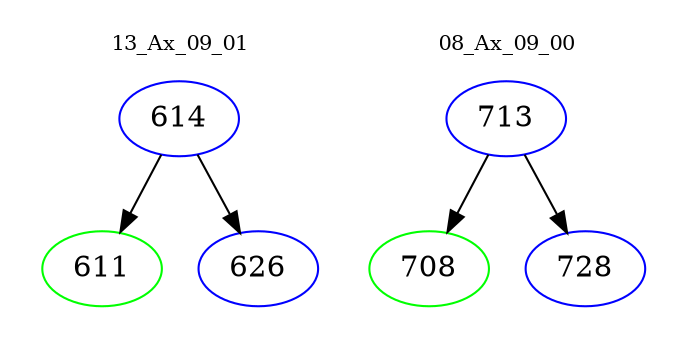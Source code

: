 digraph{
subgraph cluster_0 {
color = white
label = "13_Ax_09_01";
fontsize=10;
T0_614 [label="614", color="blue"]
T0_614 -> T0_611 [color="black"]
T0_611 [label="611", color="green"]
T0_614 -> T0_626 [color="black"]
T0_626 [label="626", color="blue"]
}
subgraph cluster_1 {
color = white
label = "08_Ax_09_00";
fontsize=10;
T1_713 [label="713", color="blue"]
T1_713 -> T1_708 [color="black"]
T1_708 [label="708", color="green"]
T1_713 -> T1_728 [color="black"]
T1_728 [label="728", color="blue"]
}
}
